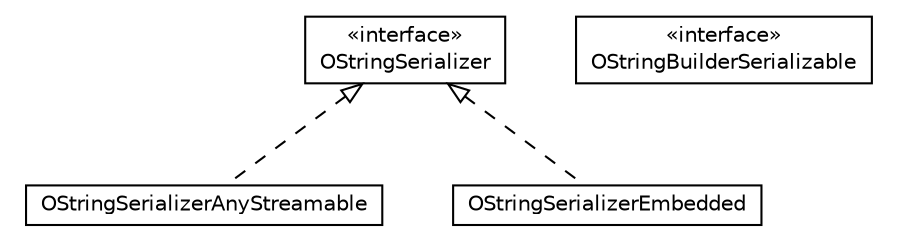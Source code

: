 #!/usr/local/bin/dot
#
# Class diagram 
# Generated by UMLGraph version R5_6-24-gf6e263 (http://www.umlgraph.org/)
#

digraph G {
	edge [fontname="Helvetica",fontsize=10,labelfontname="Helvetica",labelfontsize=10];
	node [fontname="Helvetica",fontsize=10,shape=plaintext];
	nodesep=0.25;
	ranksep=0.5;
	// com.orientechnologies.orient.core.serialization.serializer.string.OStringSerializerAnyStreamable
	c183876 [label=<<table title="com.orientechnologies.orient.core.serialization.serializer.string.OStringSerializerAnyStreamable" border="0" cellborder="1" cellspacing="0" cellpadding="2" port="p" href="./OStringSerializerAnyStreamable.html">
		<tr><td><table border="0" cellspacing="0" cellpadding="1">
<tr><td align="center" balign="center"> OStringSerializerAnyStreamable </td></tr>
		</table></td></tr>
		</table>>, URL="./OStringSerializerAnyStreamable.html", fontname="Helvetica", fontcolor="black", fontsize=10.0];
	// com.orientechnologies.orient.core.serialization.serializer.string.OStringBuilderSerializable
	c183877 [label=<<table title="com.orientechnologies.orient.core.serialization.serializer.string.OStringBuilderSerializable" border="0" cellborder="1" cellspacing="0" cellpadding="2" port="p" href="./OStringBuilderSerializable.html">
		<tr><td><table border="0" cellspacing="0" cellpadding="1">
<tr><td align="center" balign="center"> &#171;interface&#187; </td></tr>
<tr><td align="center" balign="center"> OStringBuilderSerializable </td></tr>
		</table></td></tr>
		</table>>, URL="./OStringBuilderSerializable.html", fontname="Helvetica", fontcolor="black", fontsize=10.0];
	// com.orientechnologies.orient.core.serialization.serializer.string.OStringSerializerEmbedded
	c183878 [label=<<table title="com.orientechnologies.orient.core.serialization.serializer.string.OStringSerializerEmbedded" border="0" cellborder="1" cellspacing="0" cellpadding="2" port="p" href="./OStringSerializerEmbedded.html">
		<tr><td><table border="0" cellspacing="0" cellpadding="1">
<tr><td align="center" balign="center"> OStringSerializerEmbedded </td></tr>
		</table></td></tr>
		</table>>, URL="./OStringSerializerEmbedded.html", fontname="Helvetica", fontcolor="black", fontsize=10.0];
	// com.orientechnologies.orient.core.serialization.serializer.string.OStringSerializer
	c183879 [label=<<table title="com.orientechnologies.orient.core.serialization.serializer.string.OStringSerializer" border="0" cellborder="1" cellspacing="0" cellpadding="2" port="p" href="./OStringSerializer.html">
		<tr><td><table border="0" cellspacing="0" cellpadding="1">
<tr><td align="center" balign="center"> &#171;interface&#187; </td></tr>
<tr><td align="center" balign="center"> OStringSerializer </td></tr>
		</table></td></tr>
		</table>>, URL="./OStringSerializer.html", fontname="Helvetica", fontcolor="black", fontsize=10.0];
	//com.orientechnologies.orient.core.serialization.serializer.string.OStringSerializerAnyStreamable implements com.orientechnologies.orient.core.serialization.serializer.string.OStringSerializer
	c183879:p -> c183876:p [dir=back,arrowtail=empty,style=dashed];
	//com.orientechnologies.orient.core.serialization.serializer.string.OStringSerializerEmbedded implements com.orientechnologies.orient.core.serialization.serializer.string.OStringSerializer
	c183879:p -> c183878:p [dir=back,arrowtail=empty,style=dashed];
}

